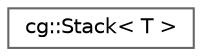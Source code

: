 digraph "Graphical Class Hierarchy"
{
 // LATEX_PDF_SIZE
  bgcolor="transparent";
  edge [fontname=Helvetica,fontsize=10,labelfontname=Helvetica,labelfontsize=10];
  node [fontname=Helvetica,fontsize=10,shape=box,height=0.2,width=0.4];
  rankdir="LR";
  Node0 [id="Node000000",label="cg::Stack\< T \>",height=0.2,width=0.4,color="grey40", fillcolor="white", style="filled",URL="$classcg_1_1_stack.html",tooltip=" "];
}
